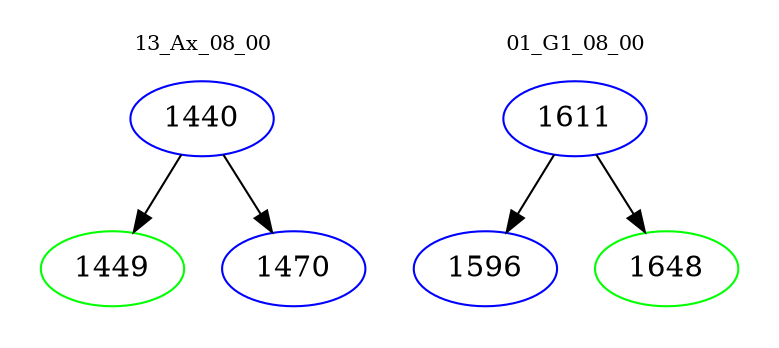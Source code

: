 digraph{
subgraph cluster_0 {
color = white
label = "13_Ax_08_00";
fontsize=10;
T0_1440 [label="1440", color="blue"]
T0_1440 -> T0_1449 [color="black"]
T0_1449 [label="1449", color="green"]
T0_1440 -> T0_1470 [color="black"]
T0_1470 [label="1470", color="blue"]
}
subgraph cluster_1 {
color = white
label = "01_G1_08_00";
fontsize=10;
T1_1611 [label="1611", color="blue"]
T1_1611 -> T1_1596 [color="black"]
T1_1596 [label="1596", color="blue"]
T1_1611 -> T1_1648 [color="black"]
T1_1648 [label="1648", color="green"]
}
}
